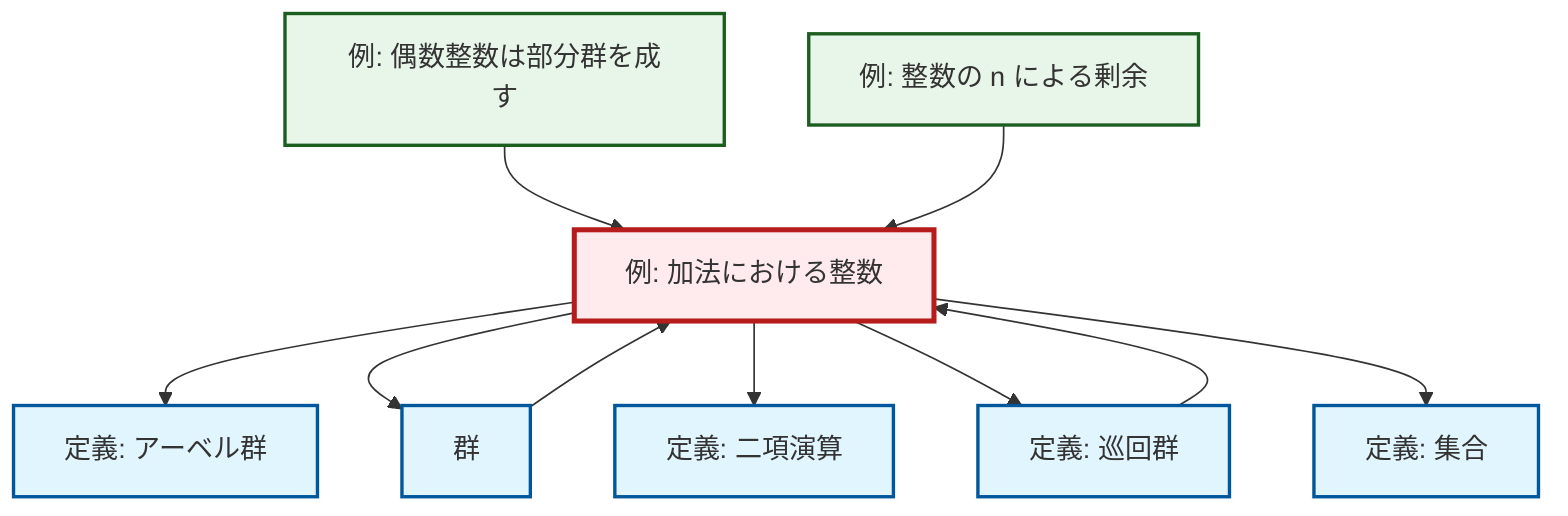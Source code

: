 graph TD
    classDef definition fill:#e1f5fe,stroke:#01579b,stroke-width:2px
    classDef theorem fill:#f3e5f5,stroke:#4a148c,stroke-width:2px
    classDef axiom fill:#fff3e0,stroke:#e65100,stroke-width:2px
    classDef example fill:#e8f5e9,stroke:#1b5e20,stroke-width:2px
    classDef current fill:#ffebee,stroke:#b71c1c,stroke-width:3px
    def-set["定義: 集合"]:::definition
    ex-quotient-integers-mod-n["例: 整数の n による剰余"]:::example
    def-cyclic-group["定義: 巡回群"]:::definition
    ex-integers-addition["例: 加法における整数"]:::example
    def-binary-operation["定義: 二項演算"]:::definition
    def-abelian-group["定義: アーベル群"]:::definition
    ex-even-integers-subgroup["例: 偶数整数は部分群を成す"]:::example
    def-group["群"]:::definition
    ex-integers-addition --> def-abelian-group
    ex-integers-addition --> def-group
    ex-integers-addition --> def-binary-operation
    ex-integers-addition --> def-cyclic-group
    def-group --> ex-integers-addition
    ex-integers-addition --> def-set
    ex-even-integers-subgroup --> ex-integers-addition
    ex-quotient-integers-mod-n --> ex-integers-addition
    def-cyclic-group --> ex-integers-addition
    class ex-integers-addition current